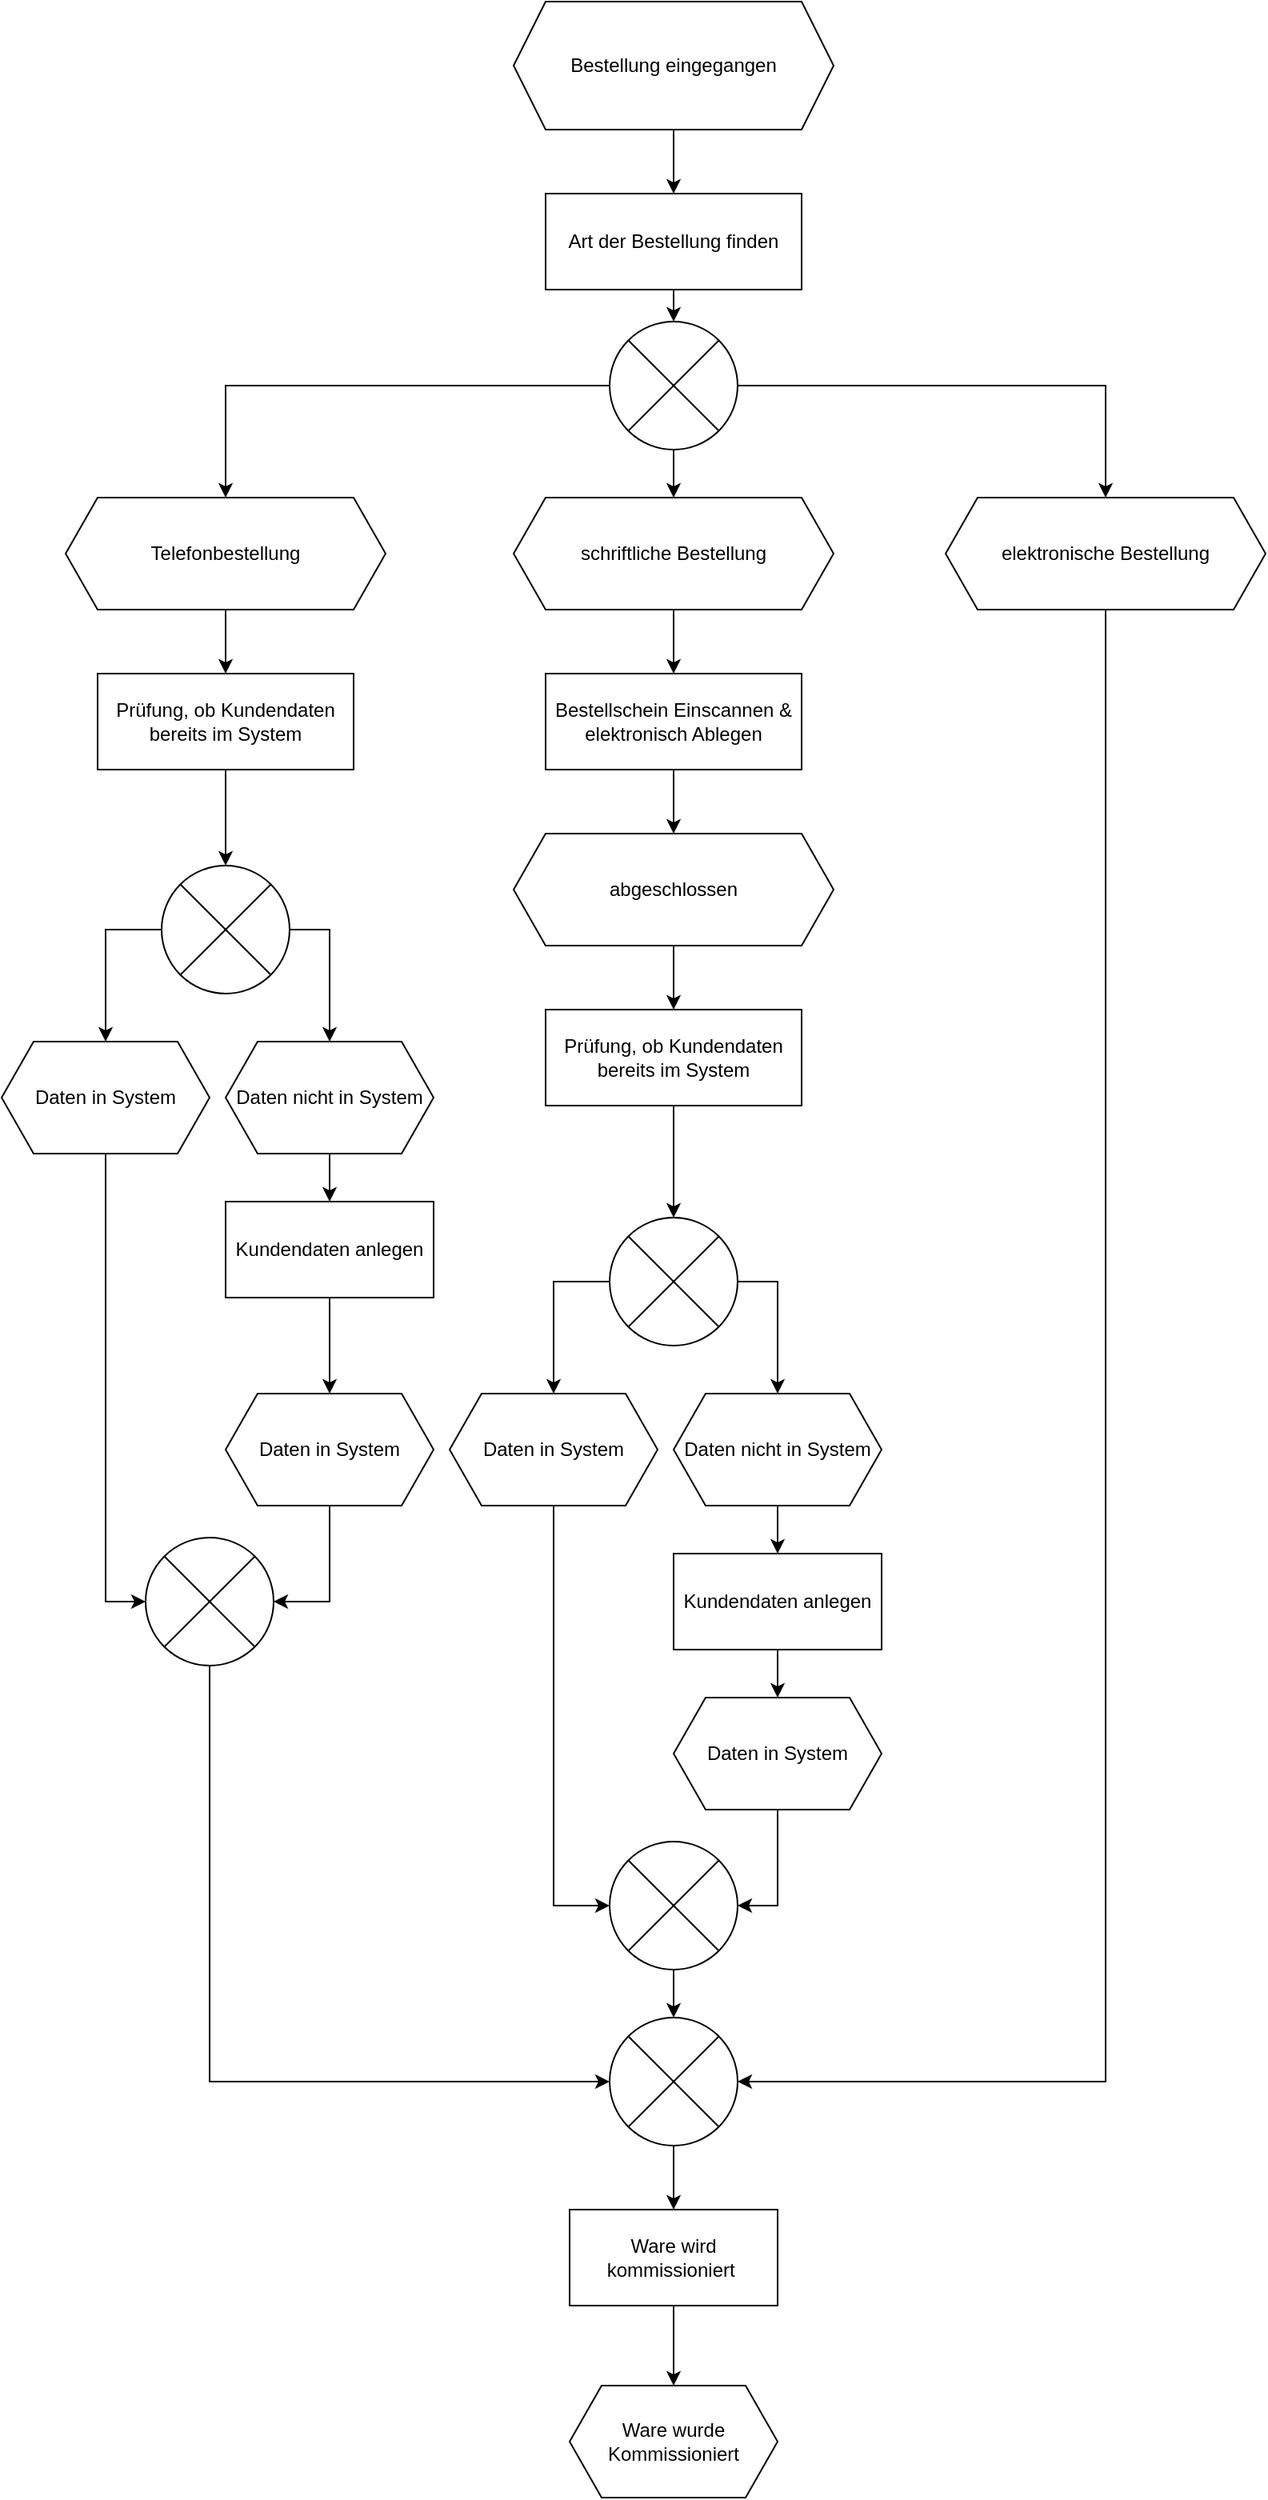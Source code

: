 <mxfile version="24.2.7" type="github">
  <diagram name="Seite-1" id="DcJaAp8AqNkdIVNIZED9">
    <mxGraphModel dx="2024" dy="583" grid="1" gridSize="10" guides="1" tooltips="1" connect="1" arrows="1" fold="1" page="1" pageScale="1" pageWidth="827" pageHeight="1169" math="0" shadow="0">
      <root>
        <mxCell id="0" />
        <mxCell id="1" parent="0" />
        <mxCell id="TaajAtaos5vdGKLNvDbs-58" style="edgeStyle=orthogonalEdgeStyle;rounded=0;orthogonalLoop=1;jettySize=auto;html=1;exitX=0.5;exitY=1;exitDx=0;exitDy=0;entryX=0.5;entryY=0;entryDx=0;entryDy=0;" parent="1" source="TaajAtaos5vdGKLNvDbs-1" target="TaajAtaos5vdGKLNvDbs-2" edge="1">
          <mxGeometry relative="1" as="geometry" />
        </mxCell>
        <mxCell id="TaajAtaos5vdGKLNvDbs-1" value="Bestellung eingegangen" style="shape=hexagon;perimeter=hexagonPerimeter2;whiteSpace=wrap;html=1;fixedSize=1;" parent="1" vertex="1">
          <mxGeometry x="240" y="90" width="200" height="80" as="geometry" />
        </mxCell>
        <mxCell id="TaajAtaos5vdGKLNvDbs-59" style="edgeStyle=orthogonalEdgeStyle;rounded=0;orthogonalLoop=1;jettySize=auto;html=1;exitX=0.5;exitY=1;exitDx=0;exitDy=0;entryX=0.5;entryY=0;entryDx=0;entryDy=0;" parent="1" source="TaajAtaos5vdGKLNvDbs-2" target="TaajAtaos5vdGKLNvDbs-4" edge="1">
          <mxGeometry relative="1" as="geometry" />
        </mxCell>
        <mxCell id="TaajAtaos5vdGKLNvDbs-2" value="Art der Bestellung finden" style="rounded=0;whiteSpace=wrap;html=1;" parent="1" vertex="1">
          <mxGeometry x="260" y="210" width="160" height="60" as="geometry" />
        </mxCell>
        <mxCell id="TaajAtaos5vdGKLNvDbs-60" style="edgeStyle=orthogonalEdgeStyle;rounded=0;orthogonalLoop=1;jettySize=auto;html=1;exitX=0.5;exitY=1;exitDx=0;exitDy=0;entryX=0.5;entryY=0;entryDx=0;entryDy=0;" parent="1" source="TaajAtaos5vdGKLNvDbs-4" target="TaajAtaos5vdGKLNvDbs-6" edge="1">
          <mxGeometry relative="1" as="geometry" />
        </mxCell>
        <mxCell id="TaajAtaos5vdGKLNvDbs-61" style="edgeStyle=orthogonalEdgeStyle;rounded=0;orthogonalLoop=1;jettySize=auto;html=1;exitX=0;exitY=0.5;exitDx=0;exitDy=0;entryX=0.5;entryY=0;entryDx=0;entryDy=0;" parent="1" source="TaajAtaos5vdGKLNvDbs-4" target="TaajAtaos5vdGKLNvDbs-5" edge="1">
          <mxGeometry relative="1" as="geometry" />
        </mxCell>
        <mxCell id="TaajAtaos5vdGKLNvDbs-62" style="edgeStyle=orthogonalEdgeStyle;rounded=0;orthogonalLoop=1;jettySize=auto;html=1;exitX=1;exitY=0.5;exitDx=0;exitDy=0;entryX=0.5;entryY=0;entryDx=0;entryDy=0;" parent="1" source="TaajAtaos5vdGKLNvDbs-4" target="TaajAtaos5vdGKLNvDbs-7" edge="1">
          <mxGeometry relative="1" as="geometry" />
        </mxCell>
        <mxCell id="TaajAtaos5vdGKLNvDbs-4" value="" style="shape=sumEllipse;perimeter=ellipsePerimeter;whiteSpace=wrap;html=1;backgroundOutline=1;" parent="1" vertex="1">
          <mxGeometry x="300" y="290" width="80" height="80" as="geometry" />
        </mxCell>
        <mxCell id="TaajAtaos5vdGKLNvDbs-18" style="edgeStyle=orthogonalEdgeStyle;rounded=0;orthogonalLoop=1;jettySize=auto;html=1;exitX=0.5;exitY=1;exitDx=0;exitDy=0;entryX=0.5;entryY=0;entryDx=0;entryDy=0;" parent="1" source="TaajAtaos5vdGKLNvDbs-5" target="TaajAtaos5vdGKLNvDbs-17" edge="1">
          <mxGeometry relative="1" as="geometry" />
        </mxCell>
        <mxCell id="TaajAtaos5vdGKLNvDbs-5" value="Telefonbestellung" style="shape=hexagon;perimeter=hexagonPerimeter2;whiteSpace=wrap;html=1;fixedSize=1;" parent="1" vertex="1">
          <mxGeometry x="-40" y="400" width="200" height="70" as="geometry" />
        </mxCell>
        <mxCell id="TaajAtaos5vdGKLNvDbs-13" style="edgeStyle=orthogonalEdgeStyle;rounded=0;orthogonalLoop=1;jettySize=auto;html=1;exitX=0.5;exitY=1;exitDx=0;exitDy=0;entryX=0.5;entryY=0;entryDx=0;entryDy=0;" parent="1" source="TaajAtaos5vdGKLNvDbs-6" target="TaajAtaos5vdGKLNvDbs-8" edge="1">
          <mxGeometry relative="1" as="geometry" />
        </mxCell>
        <mxCell id="TaajAtaos5vdGKLNvDbs-6" value="schriftliche Bestellung" style="shape=hexagon;perimeter=hexagonPerimeter2;whiteSpace=wrap;html=1;fixedSize=1;" parent="1" vertex="1">
          <mxGeometry x="240" y="400" width="200" height="70" as="geometry" />
        </mxCell>
        <mxCell id="TaajAtaos5vdGKLNvDbs-53" style="edgeStyle=orthogonalEdgeStyle;rounded=0;orthogonalLoop=1;jettySize=auto;html=1;exitX=0.5;exitY=1;exitDx=0;exitDy=0;entryX=1;entryY=0.5;entryDx=0;entryDy=0;" parent="1" source="TaajAtaos5vdGKLNvDbs-7" target="TaajAtaos5vdGKLNvDbs-50" edge="1">
          <mxGeometry relative="1" as="geometry" />
        </mxCell>
        <mxCell id="TaajAtaos5vdGKLNvDbs-7" value="elektronische Bestellung" style="shape=hexagon;perimeter=hexagonPerimeter2;whiteSpace=wrap;html=1;fixedSize=1;" parent="1" vertex="1">
          <mxGeometry x="510" y="400" width="200" height="70" as="geometry" />
        </mxCell>
        <mxCell id="TaajAtaos5vdGKLNvDbs-14" style="edgeStyle=orthogonalEdgeStyle;rounded=0;orthogonalLoop=1;jettySize=auto;html=1;exitX=0.5;exitY=1;exitDx=0;exitDy=0;" parent="1" source="TaajAtaos5vdGKLNvDbs-8" target="TaajAtaos5vdGKLNvDbs-11" edge="1">
          <mxGeometry relative="1" as="geometry" />
        </mxCell>
        <mxCell id="TaajAtaos5vdGKLNvDbs-8" value="Bestellschein Einscannen &amp;amp; elektronisch Ablegen" style="rounded=0;whiteSpace=wrap;html=1;" parent="1" vertex="1">
          <mxGeometry x="260" y="510" width="160" height="60" as="geometry" />
        </mxCell>
        <mxCell id="TaajAtaos5vdGKLNvDbs-15" style="edgeStyle=orthogonalEdgeStyle;rounded=0;orthogonalLoop=1;jettySize=auto;html=1;exitX=0.5;exitY=1;exitDx=0;exitDy=0;entryX=0.5;entryY=0;entryDx=0;entryDy=0;" parent="1" source="TaajAtaos5vdGKLNvDbs-11" target="TaajAtaos5vdGKLNvDbs-12" edge="1">
          <mxGeometry relative="1" as="geometry" />
        </mxCell>
        <mxCell id="TaajAtaos5vdGKLNvDbs-11" value="abgeschlossen" style="shape=hexagon;perimeter=hexagonPerimeter2;whiteSpace=wrap;html=1;fixedSize=1;" parent="1" vertex="1">
          <mxGeometry x="240" y="610" width="200" height="70" as="geometry" />
        </mxCell>
        <mxCell id="TaajAtaos5vdGKLNvDbs-22" style="edgeStyle=orthogonalEdgeStyle;rounded=0;orthogonalLoop=1;jettySize=auto;html=1;exitX=0.5;exitY=1;exitDx=0;exitDy=0;entryX=0.5;entryY=0;entryDx=0;entryDy=0;" parent="1" source="TaajAtaos5vdGKLNvDbs-12" target="TaajAtaos5vdGKLNvDbs-21" edge="1">
          <mxGeometry relative="1" as="geometry" />
        </mxCell>
        <mxCell id="TaajAtaos5vdGKLNvDbs-12" value="Prüfung, ob Kundendaten bereits im System" style="rounded=0;whiteSpace=wrap;html=1;" parent="1" vertex="1">
          <mxGeometry x="260" y="720" width="160" height="60" as="geometry" />
        </mxCell>
        <mxCell id="TaajAtaos5vdGKLNvDbs-36" style="edgeStyle=orthogonalEdgeStyle;rounded=0;orthogonalLoop=1;jettySize=auto;html=1;exitX=0.5;exitY=1;exitDx=0;exitDy=0;entryX=0.5;entryY=0;entryDx=0;entryDy=0;" parent="1" source="TaajAtaos5vdGKLNvDbs-17" target="TaajAtaos5vdGKLNvDbs-31" edge="1">
          <mxGeometry relative="1" as="geometry" />
        </mxCell>
        <mxCell id="TaajAtaos5vdGKLNvDbs-17" value="Prüfung, ob Kundendaten bereits im System" style="rounded=0;whiteSpace=wrap;html=1;" parent="1" vertex="1">
          <mxGeometry x="-20" y="510" width="160" height="60" as="geometry" />
        </mxCell>
        <mxCell id="TaajAtaos5vdGKLNvDbs-25" style="edgeStyle=orthogonalEdgeStyle;rounded=0;orthogonalLoop=1;jettySize=auto;html=1;exitX=1;exitY=0.5;exitDx=0;exitDy=0;" parent="1" source="TaajAtaos5vdGKLNvDbs-21" target="TaajAtaos5vdGKLNvDbs-24" edge="1">
          <mxGeometry relative="1" as="geometry" />
        </mxCell>
        <mxCell id="TaajAtaos5vdGKLNvDbs-26" style="edgeStyle=orthogonalEdgeStyle;rounded=0;orthogonalLoop=1;jettySize=auto;html=1;exitX=0;exitY=0.5;exitDx=0;exitDy=0;entryX=0.5;entryY=0;entryDx=0;entryDy=0;" parent="1" source="TaajAtaos5vdGKLNvDbs-21" target="TaajAtaos5vdGKLNvDbs-23" edge="1">
          <mxGeometry relative="1" as="geometry" />
        </mxCell>
        <mxCell id="TaajAtaos5vdGKLNvDbs-21" value="" style="shape=sumEllipse;perimeter=ellipsePerimeter;whiteSpace=wrap;html=1;backgroundOutline=1;" parent="1" vertex="1">
          <mxGeometry x="300" y="850" width="80" height="80" as="geometry" />
        </mxCell>
        <mxCell id="TaajAtaos5vdGKLNvDbs-45" style="edgeStyle=orthogonalEdgeStyle;rounded=0;orthogonalLoop=1;jettySize=auto;html=1;exitX=0.5;exitY=1;exitDx=0;exitDy=0;entryX=0;entryY=0.5;entryDx=0;entryDy=0;" parent="1" source="TaajAtaos5vdGKLNvDbs-23" target="TaajAtaos5vdGKLNvDbs-44" edge="1">
          <mxGeometry relative="1" as="geometry" />
        </mxCell>
        <mxCell id="TaajAtaos5vdGKLNvDbs-23" value="Daten in System" style="shape=hexagon;perimeter=hexagonPerimeter2;whiteSpace=wrap;html=1;fixedSize=1;" parent="1" vertex="1">
          <mxGeometry x="200" y="960" width="130" height="70" as="geometry" />
        </mxCell>
        <mxCell id="TaajAtaos5vdGKLNvDbs-28" style="edgeStyle=orthogonalEdgeStyle;rounded=0;orthogonalLoop=1;jettySize=auto;html=1;exitX=0.5;exitY=1;exitDx=0;exitDy=0;entryX=0.5;entryY=0;entryDx=0;entryDy=0;" parent="1" source="TaajAtaos5vdGKLNvDbs-24" target="TaajAtaos5vdGKLNvDbs-27" edge="1">
          <mxGeometry relative="1" as="geometry" />
        </mxCell>
        <mxCell id="TaajAtaos5vdGKLNvDbs-24" value="Daten nicht in System" style="shape=hexagon;perimeter=hexagonPerimeter2;whiteSpace=wrap;html=1;fixedSize=1;" parent="1" vertex="1">
          <mxGeometry x="340" y="960" width="130" height="70" as="geometry" />
        </mxCell>
        <mxCell id="TaajAtaos5vdGKLNvDbs-41" style="edgeStyle=orthogonalEdgeStyle;rounded=0;orthogonalLoop=1;jettySize=auto;html=1;exitX=0.5;exitY=1;exitDx=0;exitDy=0;entryX=0.5;entryY=0;entryDx=0;entryDy=0;" parent="1" source="TaajAtaos5vdGKLNvDbs-27" target="TaajAtaos5vdGKLNvDbs-40" edge="1">
          <mxGeometry relative="1" as="geometry" />
        </mxCell>
        <mxCell id="TaajAtaos5vdGKLNvDbs-27" value="Kundendaten anlegen" style="rounded=0;whiteSpace=wrap;html=1;" parent="1" vertex="1">
          <mxGeometry x="340" y="1060" width="130" height="60" as="geometry" />
        </mxCell>
        <mxCell id="TaajAtaos5vdGKLNvDbs-29" style="edgeStyle=orthogonalEdgeStyle;rounded=0;orthogonalLoop=1;jettySize=auto;html=1;exitX=1;exitY=0.5;exitDx=0;exitDy=0;" parent="1" source="TaajAtaos5vdGKLNvDbs-31" target="TaajAtaos5vdGKLNvDbs-34" edge="1">
          <mxGeometry relative="1" as="geometry" />
        </mxCell>
        <mxCell id="TaajAtaos5vdGKLNvDbs-30" style="edgeStyle=orthogonalEdgeStyle;rounded=0;orthogonalLoop=1;jettySize=auto;html=1;exitX=0;exitY=0.5;exitDx=0;exitDy=0;entryX=0.5;entryY=0;entryDx=0;entryDy=0;" parent="1" source="TaajAtaos5vdGKLNvDbs-31" target="TaajAtaos5vdGKLNvDbs-32" edge="1">
          <mxGeometry relative="1" as="geometry" />
        </mxCell>
        <mxCell id="TaajAtaos5vdGKLNvDbs-31" value="" style="shape=sumEllipse;perimeter=ellipsePerimeter;whiteSpace=wrap;html=1;backgroundOutline=1;" parent="1" vertex="1">
          <mxGeometry x="20" y="630" width="80" height="80" as="geometry" />
        </mxCell>
        <mxCell id="TaajAtaos5vdGKLNvDbs-49" style="edgeStyle=orthogonalEdgeStyle;rounded=0;orthogonalLoop=1;jettySize=auto;html=1;exitX=0.5;exitY=1;exitDx=0;exitDy=0;entryX=0;entryY=0.5;entryDx=0;entryDy=0;" parent="1" source="TaajAtaos5vdGKLNvDbs-32" target="TaajAtaos5vdGKLNvDbs-47" edge="1">
          <mxGeometry relative="1" as="geometry" />
        </mxCell>
        <mxCell id="TaajAtaos5vdGKLNvDbs-32" value="Daten in System" style="shape=hexagon;perimeter=hexagonPerimeter2;whiteSpace=wrap;html=1;fixedSize=1;" parent="1" vertex="1">
          <mxGeometry x="-80" y="740" width="130" height="70" as="geometry" />
        </mxCell>
        <mxCell id="TaajAtaos5vdGKLNvDbs-33" style="edgeStyle=orthogonalEdgeStyle;rounded=0;orthogonalLoop=1;jettySize=auto;html=1;exitX=0.5;exitY=1;exitDx=0;exitDy=0;entryX=0.5;entryY=0;entryDx=0;entryDy=0;" parent="1" source="TaajAtaos5vdGKLNvDbs-34" target="TaajAtaos5vdGKLNvDbs-35" edge="1">
          <mxGeometry relative="1" as="geometry" />
        </mxCell>
        <mxCell id="TaajAtaos5vdGKLNvDbs-34" value="Daten nicht in System" style="shape=hexagon;perimeter=hexagonPerimeter2;whiteSpace=wrap;html=1;fixedSize=1;" parent="1" vertex="1">
          <mxGeometry x="60" y="740" width="130" height="70" as="geometry" />
        </mxCell>
        <mxCell id="TaajAtaos5vdGKLNvDbs-43" style="edgeStyle=orthogonalEdgeStyle;rounded=0;orthogonalLoop=1;jettySize=auto;html=1;exitX=0.5;exitY=1;exitDx=0;exitDy=0;entryX=0.5;entryY=0;entryDx=0;entryDy=0;" parent="1" source="TaajAtaos5vdGKLNvDbs-35" target="TaajAtaos5vdGKLNvDbs-42" edge="1">
          <mxGeometry relative="1" as="geometry" />
        </mxCell>
        <mxCell id="TaajAtaos5vdGKLNvDbs-35" value="Kundendaten anlegen" style="rounded=0;whiteSpace=wrap;html=1;" parent="1" vertex="1">
          <mxGeometry x="60" y="840" width="130" height="60" as="geometry" />
        </mxCell>
        <mxCell id="TaajAtaos5vdGKLNvDbs-46" style="edgeStyle=orthogonalEdgeStyle;rounded=0;orthogonalLoop=1;jettySize=auto;html=1;exitX=0.5;exitY=1;exitDx=0;exitDy=0;entryX=1;entryY=0.5;entryDx=0;entryDy=0;" parent="1" source="TaajAtaos5vdGKLNvDbs-40" target="TaajAtaos5vdGKLNvDbs-44" edge="1">
          <mxGeometry relative="1" as="geometry" />
        </mxCell>
        <mxCell id="TaajAtaos5vdGKLNvDbs-40" value="Daten in System" style="shape=hexagon;perimeter=hexagonPerimeter2;whiteSpace=wrap;html=1;fixedSize=1;" parent="1" vertex="1">
          <mxGeometry x="340" y="1150" width="130" height="70" as="geometry" />
        </mxCell>
        <mxCell id="TaajAtaos5vdGKLNvDbs-48" style="edgeStyle=orthogonalEdgeStyle;rounded=0;orthogonalLoop=1;jettySize=auto;html=1;exitX=0.5;exitY=1;exitDx=0;exitDy=0;entryX=1;entryY=0.5;entryDx=0;entryDy=0;" parent="1" source="TaajAtaos5vdGKLNvDbs-42" target="TaajAtaos5vdGKLNvDbs-47" edge="1">
          <mxGeometry relative="1" as="geometry" />
        </mxCell>
        <mxCell id="TaajAtaos5vdGKLNvDbs-42" value="Daten in System" style="shape=hexagon;perimeter=hexagonPerimeter2;whiteSpace=wrap;html=1;fixedSize=1;" parent="1" vertex="1">
          <mxGeometry x="60" y="960" width="130" height="70" as="geometry" />
        </mxCell>
        <mxCell id="TaajAtaos5vdGKLNvDbs-51" style="edgeStyle=orthogonalEdgeStyle;rounded=0;orthogonalLoop=1;jettySize=auto;html=1;exitX=0.5;exitY=1;exitDx=0;exitDy=0;" parent="1" source="TaajAtaos5vdGKLNvDbs-44" target="TaajAtaos5vdGKLNvDbs-50" edge="1">
          <mxGeometry relative="1" as="geometry" />
        </mxCell>
        <mxCell id="TaajAtaos5vdGKLNvDbs-44" value="" style="shape=sumEllipse;perimeter=ellipsePerimeter;whiteSpace=wrap;html=1;backgroundOutline=1;" parent="1" vertex="1">
          <mxGeometry x="300" y="1240" width="80" height="80" as="geometry" />
        </mxCell>
        <mxCell id="TaajAtaos5vdGKLNvDbs-52" style="edgeStyle=orthogonalEdgeStyle;rounded=0;orthogonalLoop=1;jettySize=auto;html=1;exitX=0.5;exitY=1;exitDx=0;exitDy=0;entryX=0;entryY=0.5;entryDx=0;entryDy=0;" parent="1" source="TaajAtaos5vdGKLNvDbs-47" target="TaajAtaos5vdGKLNvDbs-50" edge="1">
          <mxGeometry relative="1" as="geometry" />
        </mxCell>
        <mxCell id="TaajAtaos5vdGKLNvDbs-47" value="" style="shape=sumEllipse;perimeter=ellipsePerimeter;whiteSpace=wrap;html=1;backgroundOutline=1;" parent="1" vertex="1">
          <mxGeometry x="10" y="1050" width="80" height="80" as="geometry" />
        </mxCell>
        <mxCell id="TaajAtaos5vdGKLNvDbs-55" style="edgeStyle=orthogonalEdgeStyle;rounded=0;orthogonalLoop=1;jettySize=auto;html=1;exitX=0.5;exitY=1;exitDx=0;exitDy=0;entryX=0.5;entryY=0;entryDx=0;entryDy=0;" parent="1" source="TaajAtaos5vdGKLNvDbs-50" target="TaajAtaos5vdGKLNvDbs-54" edge="1">
          <mxGeometry relative="1" as="geometry" />
        </mxCell>
        <mxCell id="TaajAtaos5vdGKLNvDbs-50" value="" style="shape=sumEllipse;perimeter=ellipsePerimeter;whiteSpace=wrap;html=1;backgroundOutline=1;" parent="1" vertex="1">
          <mxGeometry x="300" y="1350" width="80" height="80" as="geometry" />
        </mxCell>
        <mxCell id="TaajAtaos5vdGKLNvDbs-57" style="edgeStyle=orthogonalEdgeStyle;rounded=0;orthogonalLoop=1;jettySize=auto;html=1;exitX=0.5;exitY=1;exitDx=0;exitDy=0;entryX=0.5;entryY=0;entryDx=0;entryDy=0;" parent="1" source="TaajAtaos5vdGKLNvDbs-54" target="TaajAtaos5vdGKLNvDbs-56" edge="1">
          <mxGeometry relative="1" as="geometry" />
        </mxCell>
        <mxCell id="TaajAtaos5vdGKLNvDbs-54" value="Ware wird kommissioniert&amp;nbsp;" style="rounded=0;whiteSpace=wrap;html=1;" parent="1" vertex="1">
          <mxGeometry x="275" y="1470" width="130" height="60" as="geometry" />
        </mxCell>
        <mxCell id="TaajAtaos5vdGKLNvDbs-56" value="Ware wurde Kommissioniert" style="shape=hexagon;perimeter=hexagonPerimeter2;whiteSpace=wrap;html=1;fixedSize=1;" parent="1" vertex="1">
          <mxGeometry x="275" y="1580" width="130" height="70" as="geometry" />
        </mxCell>
      </root>
    </mxGraphModel>
  </diagram>
</mxfile>
